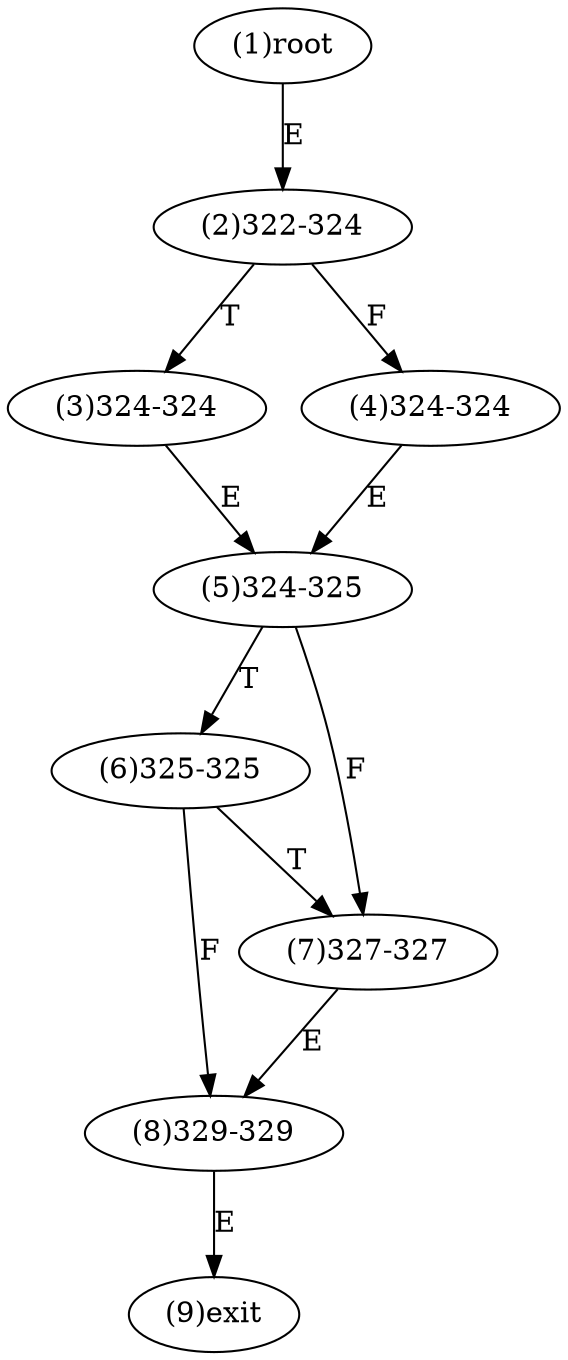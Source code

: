 digraph "" { 
1[ label="(1)root"];
2[ label="(2)322-324"];
3[ label="(3)324-324"];
4[ label="(4)324-324"];
5[ label="(5)324-325"];
6[ label="(6)325-325"];
7[ label="(7)327-327"];
8[ label="(8)329-329"];
9[ label="(9)exit"];
1->2[ label="E"];
2->4[ label="F"];
2->3[ label="T"];
3->5[ label="E"];
4->5[ label="E"];
5->7[ label="F"];
5->6[ label="T"];
6->8[ label="F"];
6->7[ label="T"];
7->8[ label="E"];
8->9[ label="E"];
}
